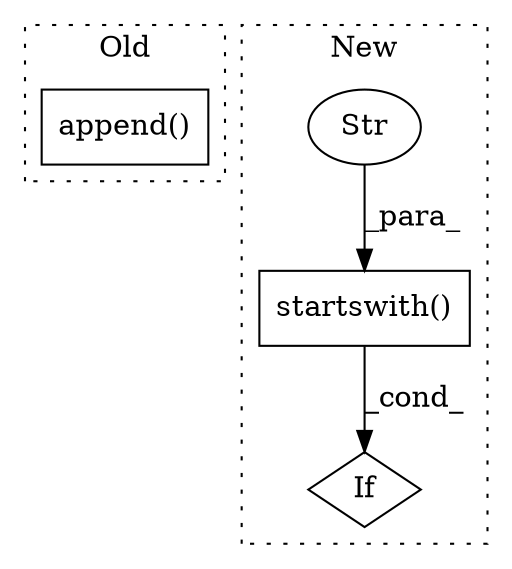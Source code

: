 digraph G {
subgraph cluster0 {
1 [label="append()" a="75" s="225,253" l="16,1" shape="box"];
label = "Old";
style="dotted";
}
subgraph cluster1 {
2 [label="startswith()" a="75" s="759,793" l="31,1" shape="box"];
3 [label="Str" a="66" s="790" l="3" shape="ellipse"];
4 [label="If" a="96" s="756" l="3" shape="diamond"];
label = "New";
style="dotted";
}
2 -> 4 [label="_cond_"];
3 -> 2 [label="_para_"];
}